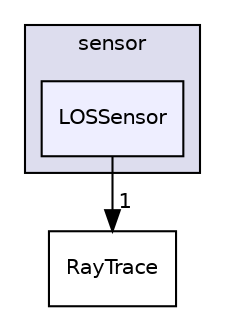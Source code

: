 digraph "/root/scrimmage/scrimmage/include/scrimmage/plugins/sensor/LOSSensor" {
  compound=true
  node [ fontsize="10", fontname="Helvetica"];
  edge [ labelfontsize="10", labelfontname="Helvetica"];
  subgraph clusterdir_000479e1305f0edebbccb6008dd63eeb {
    graph [ bgcolor="#ddddee", pencolor="black", label="sensor" fontname="Helvetica", fontsize="10", URL="dir_000479e1305f0edebbccb6008dd63eeb.html"]
  dir_6ce61aea9750045b5f8627c7d624707d [shape=box, label="LOSSensor", style="filled", fillcolor="#eeeeff", pencolor="black", URL="dir_6ce61aea9750045b5f8627c7d624707d.html"];
  }
  dir_111d65703e3b11351b53ea345b0a2e09 [shape=box label="RayTrace" URL="dir_111d65703e3b11351b53ea345b0a2e09.html"];
  dir_6ce61aea9750045b5f8627c7d624707d->dir_111d65703e3b11351b53ea345b0a2e09 [headlabel="1", labeldistance=1.5 headhref="dir_000136_000139.html"];
}
